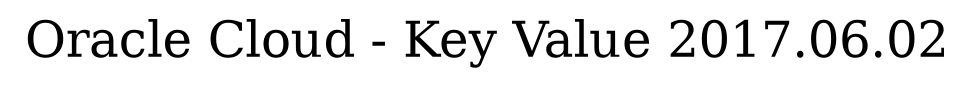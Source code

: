 digraph LexiconGraph {
graph[label="Oracle Cloud - Key Value 2017.06.02", fontsize=24]
splines=true
}
